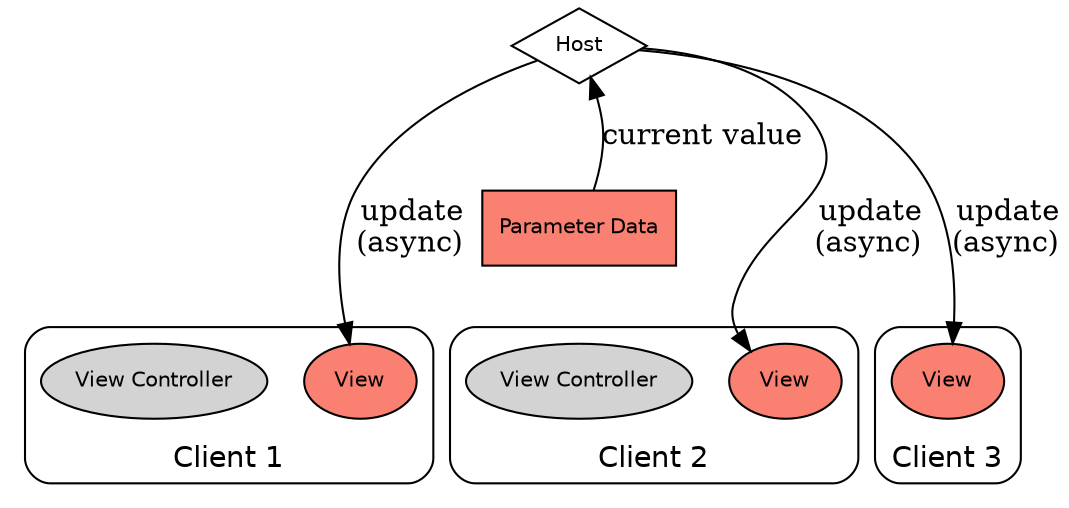 //        Copyright 2016, 2021 by Avid Technology, Inc.
graph aax_parameter_entities_curvalue {
	graph [ fontname=Helvetica ];
	node [shape=record, fontname=Helvetica, fontsize=10];
	
	// Nodes
	//
	node_host [ label="Host" shape="diamond" ];
	
	node_parameterdata [ label="Parameter Data" shape="record" style="filled" fillcolor="lightblue" ];
	
	subgraph cluster_view1 {
		label="Client 1";
		style=rounded;
		node_view1 [ label="View" shape="oval" style="filled" fillcolor="lightblue" ];
		node_viewcontroller1 [ label="View Controller" shape="oval" style="filled" ];
	}
	subgraph cluster_view2 {
		label="Client 2";
		style=rounded;
		node_view2 [ label="View" shape="oval" style="filled" fillcolor="lightblue" ];
		node_viewcontroller2 [ label="View Controller" shape="oval" style="filled" ];
	}
	subgraph cluster_view3 {
		label="Client 3";
		style=rounded;
		node_view3 [ label="View" shape="oval" style="filled" fillcolor="lightblue" ];
	}
	//
	/////////
	
	// Arrangement constraints
	rankdir=BT;
	node_viewcontroller1 -- node_parameterdata [ style="invis" ];
	node_viewcontroller2 -- node_parameterdata [ style="invis" ];
	node_view3 -- node_parameterdata [ style="invis" ];
	node_parameterdata -- node_host [style="invis" ];
//	{rank=same; node_host node_parameterdata}

	
	// CUR VALUE
	node_parameterdata [ fillcolor="salmon" ];
	node_view1 [ fillcolor="salmon" ];
	node_view2 [ fillcolor="salmon" ];
	node_view3 [ fillcolor="salmon" ];
	node_parameterdata -- node_host [ label="current value" URL="\ref AAX_IAutomationDelegate::PostCurrentValue()" arrowhead="normal" dir="forward" constraint=false ];
	node_host -- node_view1 [ label="update\r(async)" URL="\ref AAX_IEffectGUI::ParameterUpdated()" arrowhead="normal" dir="forward" constraint=false ];
	node_host -- node_view2 [ label="update\r(async)" URL="\ref AAX_IEffectGUI::ParameterUpdated()" arrowhead="normal" dir="forward" constraint=false ];
	node_host -- node_view3 [ label="update\r(async)" URL="\ref AAX_IEffectGUI::ParameterUpdated()" arrowhead="normal" dir="forward" constraint=false ];
}


